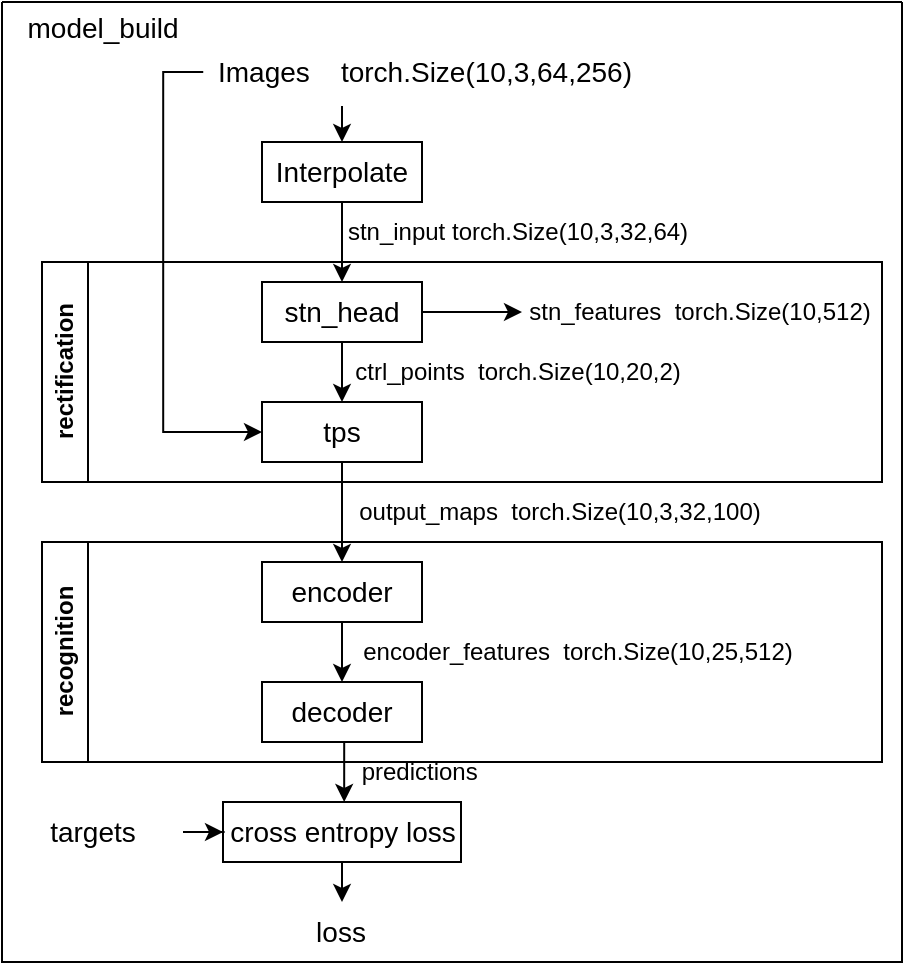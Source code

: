 <mxfile version="21.2.7" type="github">
  <diagram name="第 1 页" id="dj5HzoC9bZBd4u9M4U-k">
    <mxGraphModel dx="1028" dy="478" grid="1" gridSize="10" guides="1" tooltips="1" connect="1" arrows="1" fold="1" page="1" pageScale="1" pageWidth="827" pageHeight="1169" math="0" shadow="0">
      <root>
        <mxCell id="0" />
        <mxCell id="1" parent="0" />
        <mxCell id="WgKzJh-PcXSzkvt-87g--2" style="edgeStyle=orthogonalEdgeStyle;rounded=0;orthogonalLoop=1;jettySize=auto;html=1;entryX=0.5;entryY=0;entryDx=0;entryDy=0;" edge="1" parent="1" target="WgKzJh-PcXSzkvt-87g--3">
          <mxGeometry relative="1" as="geometry">
            <mxPoint x="340" y="130" as="targetPoint" />
            <mxPoint x="340" y="112" as="sourcePoint" />
            <Array as="points">
              <mxPoint x="340" y="112" />
            </Array>
          </mxGeometry>
        </mxCell>
        <mxCell id="WgKzJh-PcXSzkvt-87g--12" style="edgeStyle=orthogonalEdgeStyle;rounded=0;orthogonalLoop=1;jettySize=auto;html=1;exitX=0;exitY=0.5;exitDx=0;exitDy=0;entryX=0;entryY=0.5;entryDx=0;entryDy=0;" edge="1" parent="1" source="WgKzJh-PcXSzkvt-87g--1" target="WgKzJh-PcXSzkvt-87g--11">
          <mxGeometry relative="1" as="geometry" />
        </mxCell>
        <mxCell id="WgKzJh-PcXSzkvt-87g--7" value="" style="edgeStyle=orthogonalEdgeStyle;rounded=0;orthogonalLoop=1;jettySize=auto;html=1;" edge="1" parent="1" source="WgKzJh-PcXSzkvt-87g--3" target="WgKzJh-PcXSzkvt-87g--6">
          <mxGeometry relative="1" as="geometry" />
        </mxCell>
        <mxCell id="WgKzJh-PcXSzkvt-87g--3" value="&lt;font style=&quot;font-size: 14px;&quot;&gt;Interpolate&lt;/font&gt;" style="rounded=0;whiteSpace=wrap;html=1;" vertex="1" parent="1">
          <mxGeometry x="300" y="130" width="80" height="30" as="geometry" />
        </mxCell>
        <mxCell id="WgKzJh-PcXSzkvt-87g--10" value="" style="edgeStyle=orthogonalEdgeStyle;rounded=0;orthogonalLoop=1;jettySize=auto;html=1;" edge="1" parent="1" source="WgKzJh-PcXSzkvt-87g--6">
          <mxGeometry relative="1" as="geometry">
            <mxPoint x="430" y="215" as="targetPoint" />
          </mxGeometry>
        </mxCell>
        <mxCell id="WgKzJh-PcXSzkvt-87g--26" style="edgeStyle=orthogonalEdgeStyle;rounded=0;orthogonalLoop=1;jettySize=auto;html=1;exitX=0.5;exitY=1;exitDx=0;exitDy=0;entryX=0.5;entryY=0;entryDx=0;entryDy=0;" edge="1" parent="1" source="WgKzJh-PcXSzkvt-87g--6" target="WgKzJh-PcXSzkvt-87g--11">
          <mxGeometry relative="1" as="geometry" />
        </mxCell>
        <mxCell id="WgKzJh-PcXSzkvt-87g--6" value="&lt;font style=&quot;font-size: 14px;&quot;&gt;stn_head&lt;/font&gt;" style="whiteSpace=wrap;html=1;rounded=0;" vertex="1" parent="1">
          <mxGeometry x="300" y="200" width="80" height="30" as="geometry" />
        </mxCell>
        <mxCell id="WgKzJh-PcXSzkvt-87g--8" value="&lt;font style=&quot;font-size: 12px;&quot;&gt;&lt;font style=&quot;&quot;&gt;stn_input&amp;nbsp;&lt;/font&gt;torch.Size(10,3,32,64)&lt;/font&gt;" style="text;html=1;strokeColor=none;fillColor=none;align=center;verticalAlign=middle;whiteSpace=wrap;rounded=0;" vertex="1" parent="1">
          <mxGeometry x="340" y="160" width="176" height="30" as="geometry" />
        </mxCell>
        <mxCell id="WgKzJh-PcXSzkvt-87g--22" style="edgeStyle=orthogonalEdgeStyle;rounded=0;orthogonalLoop=1;jettySize=auto;html=1;exitX=0.5;exitY=1;exitDx=0;exitDy=0;entryX=0.5;entryY=0;entryDx=0;entryDy=0;" edge="1" parent="1" source="WgKzJh-PcXSzkvt-87g--11" target="WgKzJh-PcXSzkvt-87g--21">
          <mxGeometry relative="1" as="geometry" />
        </mxCell>
        <mxCell id="WgKzJh-PcXSzkvt-87g--11" value="&lt;font style=&quot;font-size: 14px;&quot;&gt;tps&lt;/font&gt;" style="whiteSpace=wrap;html=1;rounded=0;" vertex="1" parent="1">
          <mxGeometry x="300" y="260" width="80" height="30" as="geometry" />
        </mxCell>
        <mxCell id="WgKzJh-PcXSzkvt-87g--14" value="ctrl_points&amp;nbsp; torch.Size(10,20,2)" style="text;html=1;strokeColor=none;fillColor=none;align=center;verticalAlign=middle;whiteSpace=wrap;rounded=0;" vertex="1" parent="1">
          <mxGeometry x="324.25" y="230" width="207.5" height="30" as="geometry" />
        </mxCell>
        <mxCell id="WgKzJh-PcXSzkvt-87g--35" value="" style="swimlane;startSize=0;" vertex="1" parent="1">
          <mxGeometry x="170" y="60" width="450" height="480" as="geometry" />
        </mxCell>
        <mxCell id="WgKzJh-PcXSzkvt-87g--36" value="stn_features&amp;nbsp; torch.Size(10,512)" style="text;html=1;strokeColor=none;fillColor=none;align=center;verticalAlign=middle;whiteSpace=wrap;rounded=0;" vertex="1" parent="WgKzJh-PcXSzkvt-87g--35">
          <mxGeometry x="261.25" y="140" width="176" height="30" as="geometry" />
        </mxCell>
        <mxCell id="WgKzJh-PcXSzkvt-87g--37" value="&lt;font style=&quot;font-size: 14px;&quot;&gt;model_build&lt;/font&gt;" style="text;html=1;strokeColor=none;fillColor=none;align=center;verticalAlign=middle;whiteSpace=wrap;rounded=0;" vertex="1" parent="WgKzJh-PcXSzkvt-87g--35">
          <mxGeometry width="100.62" height="25" as="geometry" />
        </mxCell>
        <mxCell id="WgKzJh-PcXSzkvt-87g--1" value="&lt;font style=&quot;font-size: 14px;&quot;&gt;Images&amp;nbsp; &amp;nbsp; torch.Size(10,3,64,256)&lt;/font&gt;" style="text;html=1;strokeColor=none;fillColor=none;align=center;verticalAlign=middle;whiteSpace=wrap;rounded=0;" vertex="1" parent="WgKzJh-PcXSzkvt-87g--35">
          <mxGeometry x="100.62" y="20" width="221.25" height="30" as="geometry" />
        </mxCell>
        <mxCell id="WgKzJh-PcXSzkvt-87g--21" value="&lt;font style=&quot;font-size: 14px;&quot;&gt;encoder&lt;/font&gt;" style="whiteSpace=wrap;html=1;rounded=0;" vertex="1" parent="WgKzJh-PcXSzkvt-87g--35">
          <mxGeometry x="130" y="280" width="80" height="30" as="geometry" />
        </mxCell>
        <mxCell id="WgKzJh-PcXSzkvt-87g--28" style="edgeStyle=orthogonalEdgeStyle;rounded=0;orthogonalLoop=1;jettySize=auto;html=1;exitX=0.5;exitY=1;exitDx=0;exitDy=0;" edge="1" parent="WgKzJh-PcXSzkvt-87g--35" source="WgKzJh-PcXSzkvt-87g--24">
          <mxGeometry relative="1" as="geometry">
            <mxPoint x="171.095" y="400" as="targetPoint" />
          </mxGeometry>
        </mxCell>
        <mxCell id="WgKzJh-PcXSzkvt-87g--24" value="&lt;font style=&quot;font-size: 14px;&quot;&gt;decoder&lt;/font&gt;" style="whiteSpace=wrap;html=1;rounded=0;" vertex="1" parent="WgKzJh-PcXSzkvt-87g--35">
          <mxGeometry x="130" y="340" width="80" height="30" as="geometry" />
        </mxCell>
        <mxCell id="WgKzJh-PcXSzkvt-87g--25" style="edgeStyle=orthogonalEdgeStyle;rounded=0;orthogonalLoop=1;jettySize=auto;html=1;exitX=0.5;exitY=1;exitDx=0;exitDy=0;entryX=0.5;entryY=0;entryDx=0;entryDy=0;" edge="1" parent="WgKzJh-PcXSzkvt-87g--35" source="WgKzJh-PcXSzkvt-87g--21" target="WgKzJh-PcXSzkvt-87g--24">
          <mxGeometry relative="1" as="geometry" />
        </mxCell>
        <mxCell id="WgKzJh-PcXSzkvt-87g--27" value="encoder_features&amp;nbsp; torch.Size(10,25,512)" style="text;html=1;strokeColor=none;fillColor=none;align=center;verticalAlign=middle;whiteSpace=wrap;rounded=0;" vertex="1" parent="WgKzJh-PcXSzkvt-87g--35">
          <mxGeometry x="150" y="310" width="276" height="30" as="geometry" />
        </mxCell>
        <mxCell id="WgKzJh-PcXSzkvt-87g--29" value="&lt;font style=&quot;font-size: 12px;&quot;&gt;predictions&amp;nbsp; &amp;nbsp;&amp;nbsp;&lt;/font&gt;" style="text;html=1;strokeColor=none;fillColor=none;align=center;verticalAlign=middle;whiteSpace=wrap;rounded=0;" vertex="1" parent="WgKzJh-PcXSzkvt-87g--35">
          <mxGeometry x="170" y="370" width="91.25" height="30" as="geometry" />
        </mxCell>
        <mxCell id="WgKzJh-PcXSzkvt-87g--30" value="&lt;font style=&quot;font-size: 14px;&quot;&gt;cross entropy loss&lt;/font&gt;" style="whiteSpace=wrap;html=1;rounded=0;" vertex="1" parent="WgKzJh-PcXSzkvt-87g--35">
          <mxGeometry x="110.5" y="400" width="119" height="30" as="geometry" />
        </mxCell>
        <mxCell id="WgKzJh-PcXSzkvt-87g--32" value="" style="edgeStyle=orthogonalEdgeStyle;rounded=0;orthogonalLoop=1;jettySize=auto;html=1;" edge="1" parent="WgKzJh-PcXSzkvt-87g--35" source="WgKzJh-PcXSzkvt-87g--31" target="WgKzJh-PcXSzkvt-87g--30">
          <mxGeometry relative="1" as="geometry" />
        </mxCell>
        <mxCell id="WgKzJh-PcXSzkvt-87g--31" value="&lt;font style=&quot;font-size: 14px;&quot;&gt;targets&lt;/font&gt;" style="text;html=1;strokeColor=none;fillColor=none;align=center;verticalAlign=middle;whiteSpace=wrap;rounded=0;" vertex="1" parent="WgKzJh-PcXSzkvt-87g--35">
          <mxGeometry y="400" width="91.25" height="30" as="geometry" />
        </mxCell>
        <mxCell id="WgKzJh-PcXSzkvt-87g--33" value="&lt;font style=&quot;font-size: 14px;&quot;&gt;loss&lt;/font&gt;" style="text;html=1;strokeColor=none;fillColor=none;align=center;verticalAlign=middle;whiteSpace=wrap;rounded=0;" vertex="1" parent="WgKzJh-PcXSzkvt-87g--35">
          <mxGeometry x="124.37" y="450" width="91.25" height="30" as="geometry" />
        </mxCell>
        <mxCell id="WgKzJh-PcXSzkvt-87g--34" value="" style="edgeStyle=orthogonalEdgeStyle;rounded=0;orthogonalLoop=1;jettySize=auto;html=1;" edge="1" parent="WgKzJh-PcXSzkvt-87g--35" source="WgKzJh-PcXSzkvt-87g--30" target="WgKzJh-PcXSzkvt-87g--33">
          <mxGeometry relative="1" as="geometry" />
        </mxCell>
        <mxCell id="WgKzJh-PcXSzkvt-87g--23" value="output_maps&amp;nbsp; torch.Size(10,3,32,100)" style="text;html=1;strokeColor=none;fillColor=none;align=center;verticalAlign=middle;whiteSpace=wrap;rounded=0;" vertex="1" parent="WgKzJh-PcXSzkvt-87g--35">
          <mxGeometry x="141" y="240" width="276" height="30" as="geometry" />
        </mxCell>
        <mxCell id="WgKzJh-PcXSzkvt-87g--43" value="recognition" style="swimlane;horizontal=0;whiteSpace=wrap;html=1;" vertex="1" parent="WgKzJh-PcXSzkvt-87g--35">
          <mxGeometry x="20" y="270" width="420" height="110" as="geometry" />
        </mxCell>
        <mxCell id="WgKzJh-PcXSzkvt-87g--44" value="rectification" style="swimlane;horizontal=0;whiteSpace=wrap;html=1;" vertex="1" parent="WgKzJh-PcXSzkvt-87g--35">
          <mxGeometry x="20" y="130" width="420" height="110" as="geometry" />
        </mxCell>
      </root>
    </mxGraphModel>
  </diagram>
</mxfile>
